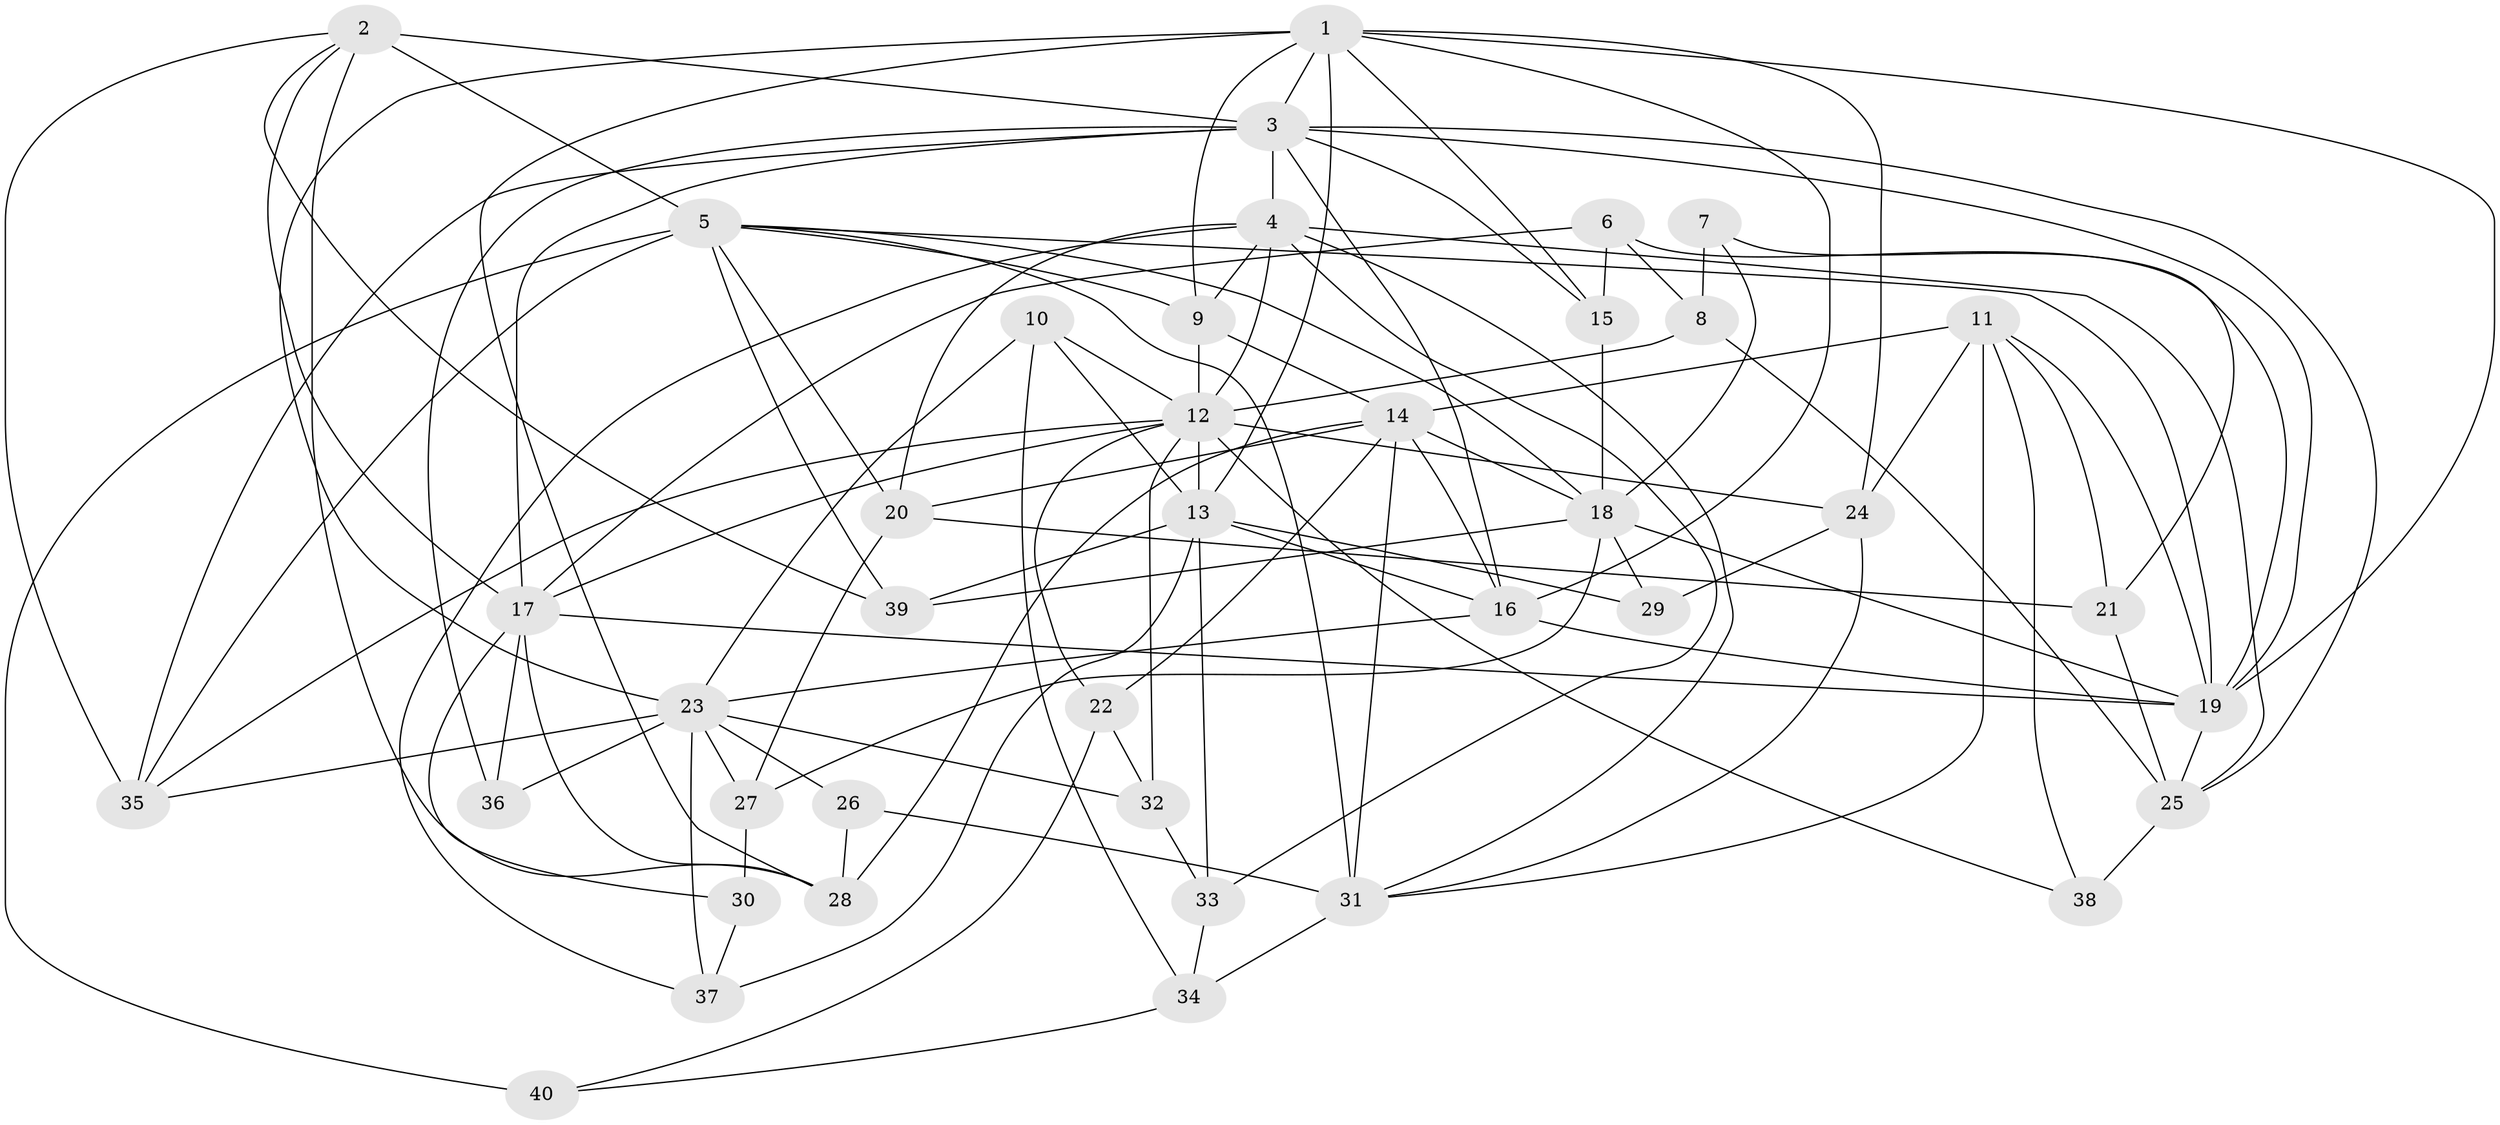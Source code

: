 // original degree distribution, {4: 1.0}
// Generated by graph-tools (version 1.1) at 2025/53/03/04/25 22:53:49]
// undirected, 40 vertices, 111 edges
graph export_dot {
  node [color=gray90,style=filled];
  1;
  2;
  3;
  4;
  5;
  6;
  7;
  8;
  9;
  10;
  11;
  12;
  13;
  14;
  15;
  16;
  17;
  18;
  19;
  20;
  21;
  22;
  23;
  24;
  25;
  26;
  27;
  28;
  29;
  30;
  31;
  32;
  33;
  34;
  35;
  36;
  37;
  38;
  39;
  40;
  1 -- 3 [weight=1.0];
  1 -- 9 [weight=2.0];
  1 -- 13 [weight=1.0];
  1 -- 15 [weight=1.0];
  1 -- 16 [weight=2.0];
  1 -- 19 [weight=1.0];
  1 -- 23 [weight=1.0];
  1 -- 24 [weight=1.0];
  1 -- 28 [weight=2.0];
  2 -- 3 [weight=2.0];
  2 -- 5 [weight=2.0];
  2 -- 17 [weight=1.0];
  2 -- 28 [weight=1.0];
  2 -- 35 [weight=1.0];
  2 -- 39 [weight=1.0];
  3 -- 4 [weight=1.0];
  3 -- 15 [weight=1.0];
  3 -- 16 [weight=1.0];
  3 -- 17 [weight=1.0];
  3 -- 19 [weight=1.0];
  3 -- 25 [weight=1.0];
  3 -- 35 [weight=2.0];
  3 -- 36 [weight=1.0];
  4 -- 9 [weight=2.0];
  4 -- 12 [weight=1.0];
  4 -- 20 [weight=1.0];
  4 -- 25 [weight=2.0];
  4 -- 31 [weight=1.0];
  4 -- 33 [weight=1.0];
  4 -- 37 [weight=1.0];
  5 -- 9 [weight=1.0];
  5 -- 18 [weight=1.0];
  5 -- 19 [weight=1.0];
  5 -- 20 [weight=1.0];
  5 -- 31 [weight=2.0];
  5 -- 35 [weight=1.0];
  5 -- 39 [weight=1.0];
  5 -- 40 [weight=2.0];
  6 -- 8 [weight=1.0];
  6 -- 15 [weight=1.0];
  6 -- 17 [weight=1.0];
  6 -- 19 [weight=1.0];
  7 -- 8 [weight=1.0];
  7 -- 18 [weight=2.0];
  7 -- 21 [weight=1.0];
  8 -- 12 [weight=1.0];
  8 -- 25 [weight=1.0];
  9 -- 12 [weight=1.0];
  9 -- 14 [weight=2.0];
  10 -- 12 [weight=1.0];
  10 -- 13 [weight=1.0];
  10 -- 23 [weight=1.0];
  10 -- 34 [weight=1.0];
  11 -- 14 [weight=2.0];
  11 -- 19 [weight=1.0];
  11 -- 21 [weight=1.0];
  11 -- 24 [weight=1.0];
  11 -- 31 [weight=2.0];
  11 -- 38 [weight=1.0];
  12 -- 13 [weight=1.0];
  12 -- 17 [weight=1.0];
  12 -- 22 [weight=1.0];
  12 -- 24 [weight=2.0];
  12 -- 32 [weight=1.0];
  12 -- 35 [weight=1.0];
  12 -- 38 [weight=1.0];
  13 -- 16 [weight=2.0];
  13 -- 29 [weight=2.0];
  13 -- 33 [weight=1.0];
  13 -- 37 [weight=1.0];
  13 -- 39 [weight=1.0];
  14 -- 16 [weight=1.0];
  14 -- 18 [weight=2.0];
  14 -- 20 [weight=2.0];
  14 -- 22 [weight=1.0];
  14 -- 28 [weight=1.0];
  14 -- 31 [weight=1.0];
  15 -- 18 [weight=1.0];
  16 -- 19 [weight=1.0];
  16 -- 23 [weight=1.0];
  17 -- 19 [weight=2.0];
  17 -- 28 [weight=1.0];
  17 -- 30 [weight=2.0];
  17 -- 36 [weight=1.0];
  18 -- 19 [weight=1.0];
  18 -- 27 [weight=1.0];
  18 -- 29 [weight=1.0];
  18 -- 39 [weight=1.0];
  19 -- 25 [weight=1.0];
  20 -- 21 [weight=1.0];
  20 -- 27 [weight=1.0];
  21 -- 25 [weight=1.0];
  22 -- 32 [weight=1.0];
  22 -- 40 [weight=1.0];
  23 -- 26 [weight=1.0];
  23 -- 27 [weight=1.0];
  23 -- 32 [weight=1.0];
  23 -- 35 [weight=1.0];
  23 -- 36 [weight=2.0];
  23 -- 37 [weight=1.0];
  24 -- 29 [weight=1.0];
  24 -- 31 [weight=1.0];
  25 -- 38 [weight=2.0];
  26 -- 28 [weight=1.0];
  26 -- 31 [weight=2.0];
  27 -- 30 [weight=1.0];
  30 -- 37 [weight=1.0];
  31 -- 34 [weight=1.0];
  32 -- 33 [weight=1.0];
  33 -- 34 [weight=1.0];
  34 -- 40 [weight=1.0];
}
